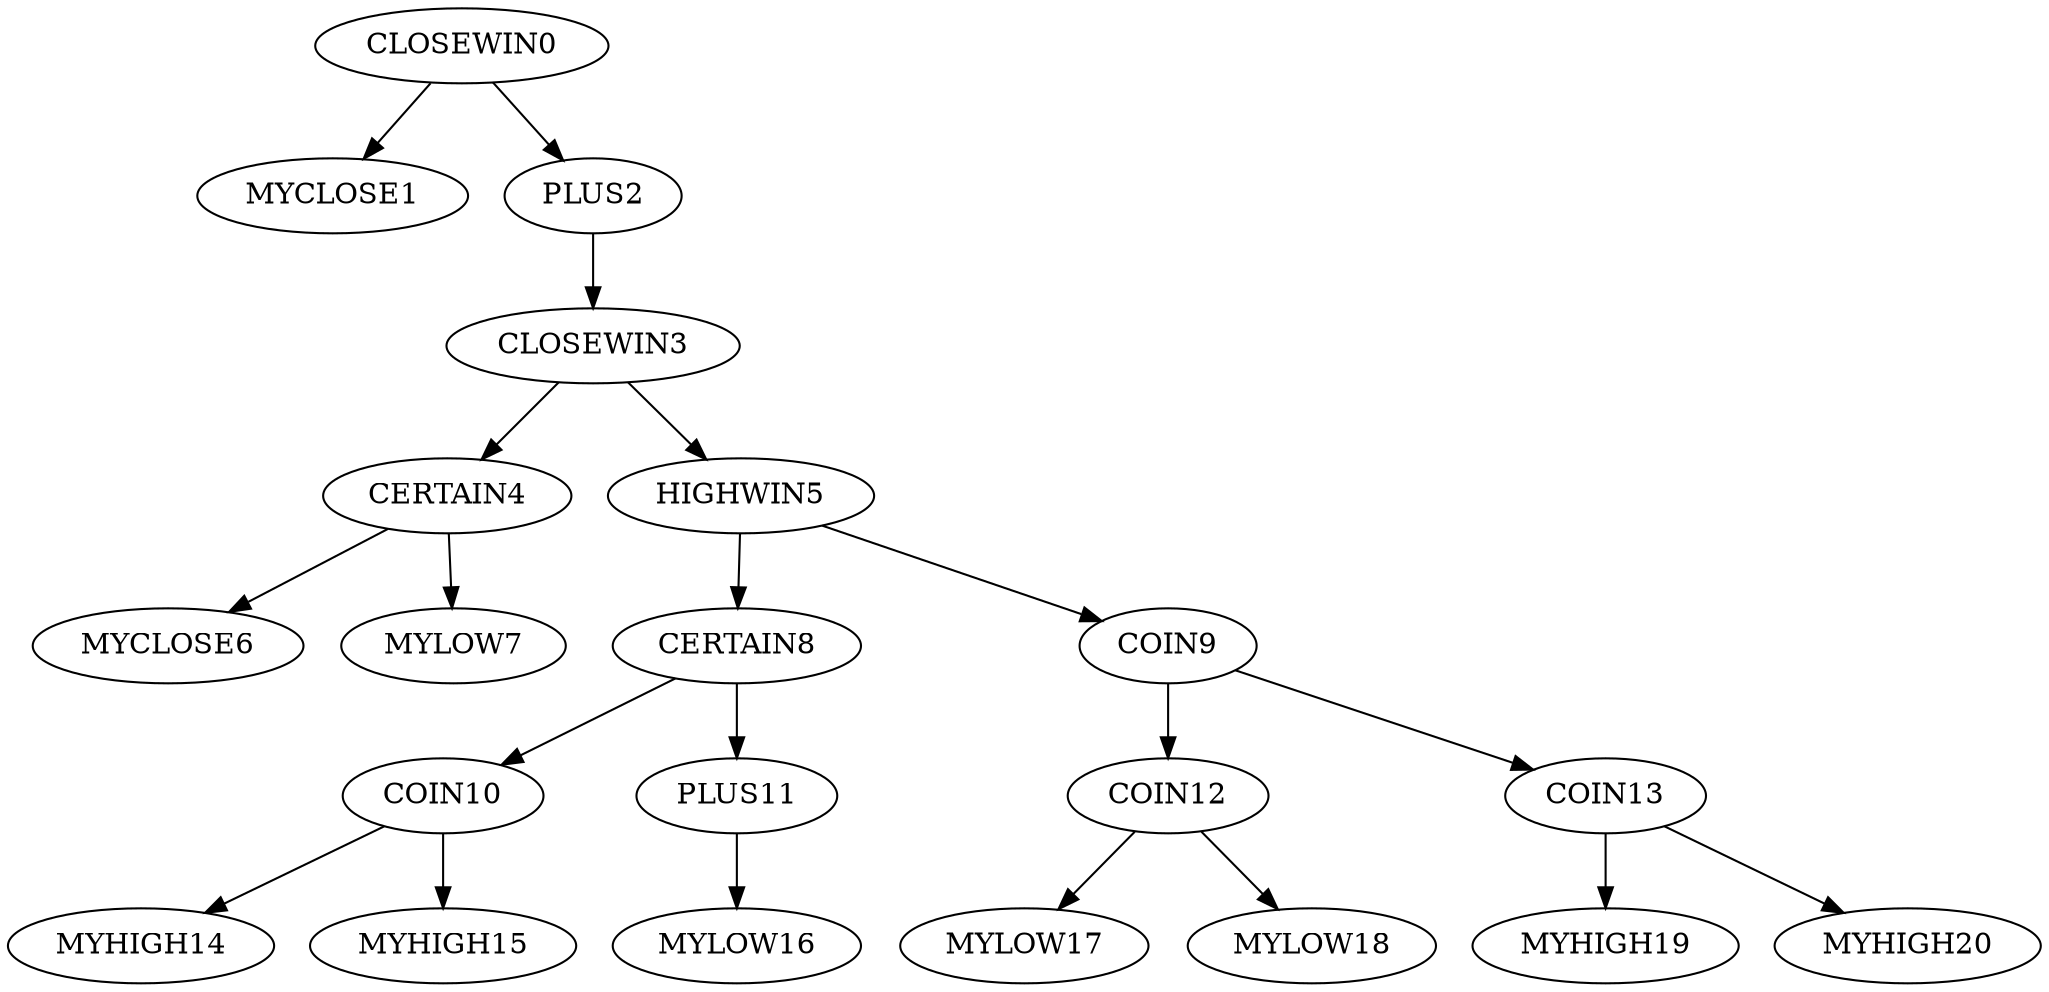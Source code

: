 digraph T {
	CLOSEWIN0 -> MYCLOSE1;
	CLOSEWIN0 -> PLUS2;
	PLUS2 -> CLOSEWIN3;
	CLOSEWIN3 -> CERTAIN4;
	CLOSEWIN3 -> HIGHWIN5;
	CERTAIN4 -> MYCLOSE6;
	CERTAIN4 -> MYLOW7;
	HIGHWIN5 -> CERTAIN8;
	HIGHWIN5 -> COIN9;
	CERTAIN8 -> COIN10;
	CERTAIN8 -> PLUS11;
	COIN9 -> COIN12;
	COIN9 -> COIN13;
	COIN10 -> MYHIGH14;
	COIN10 -> MYHIGH15;
	PLUS11 -> MYLOW16;
	COIN12 -> MYLOW17;
	COIN12 -> MYLOW18;
	COIN13 -> MYHIGH19;
	COIN13 -> MYHIGH20;
}
